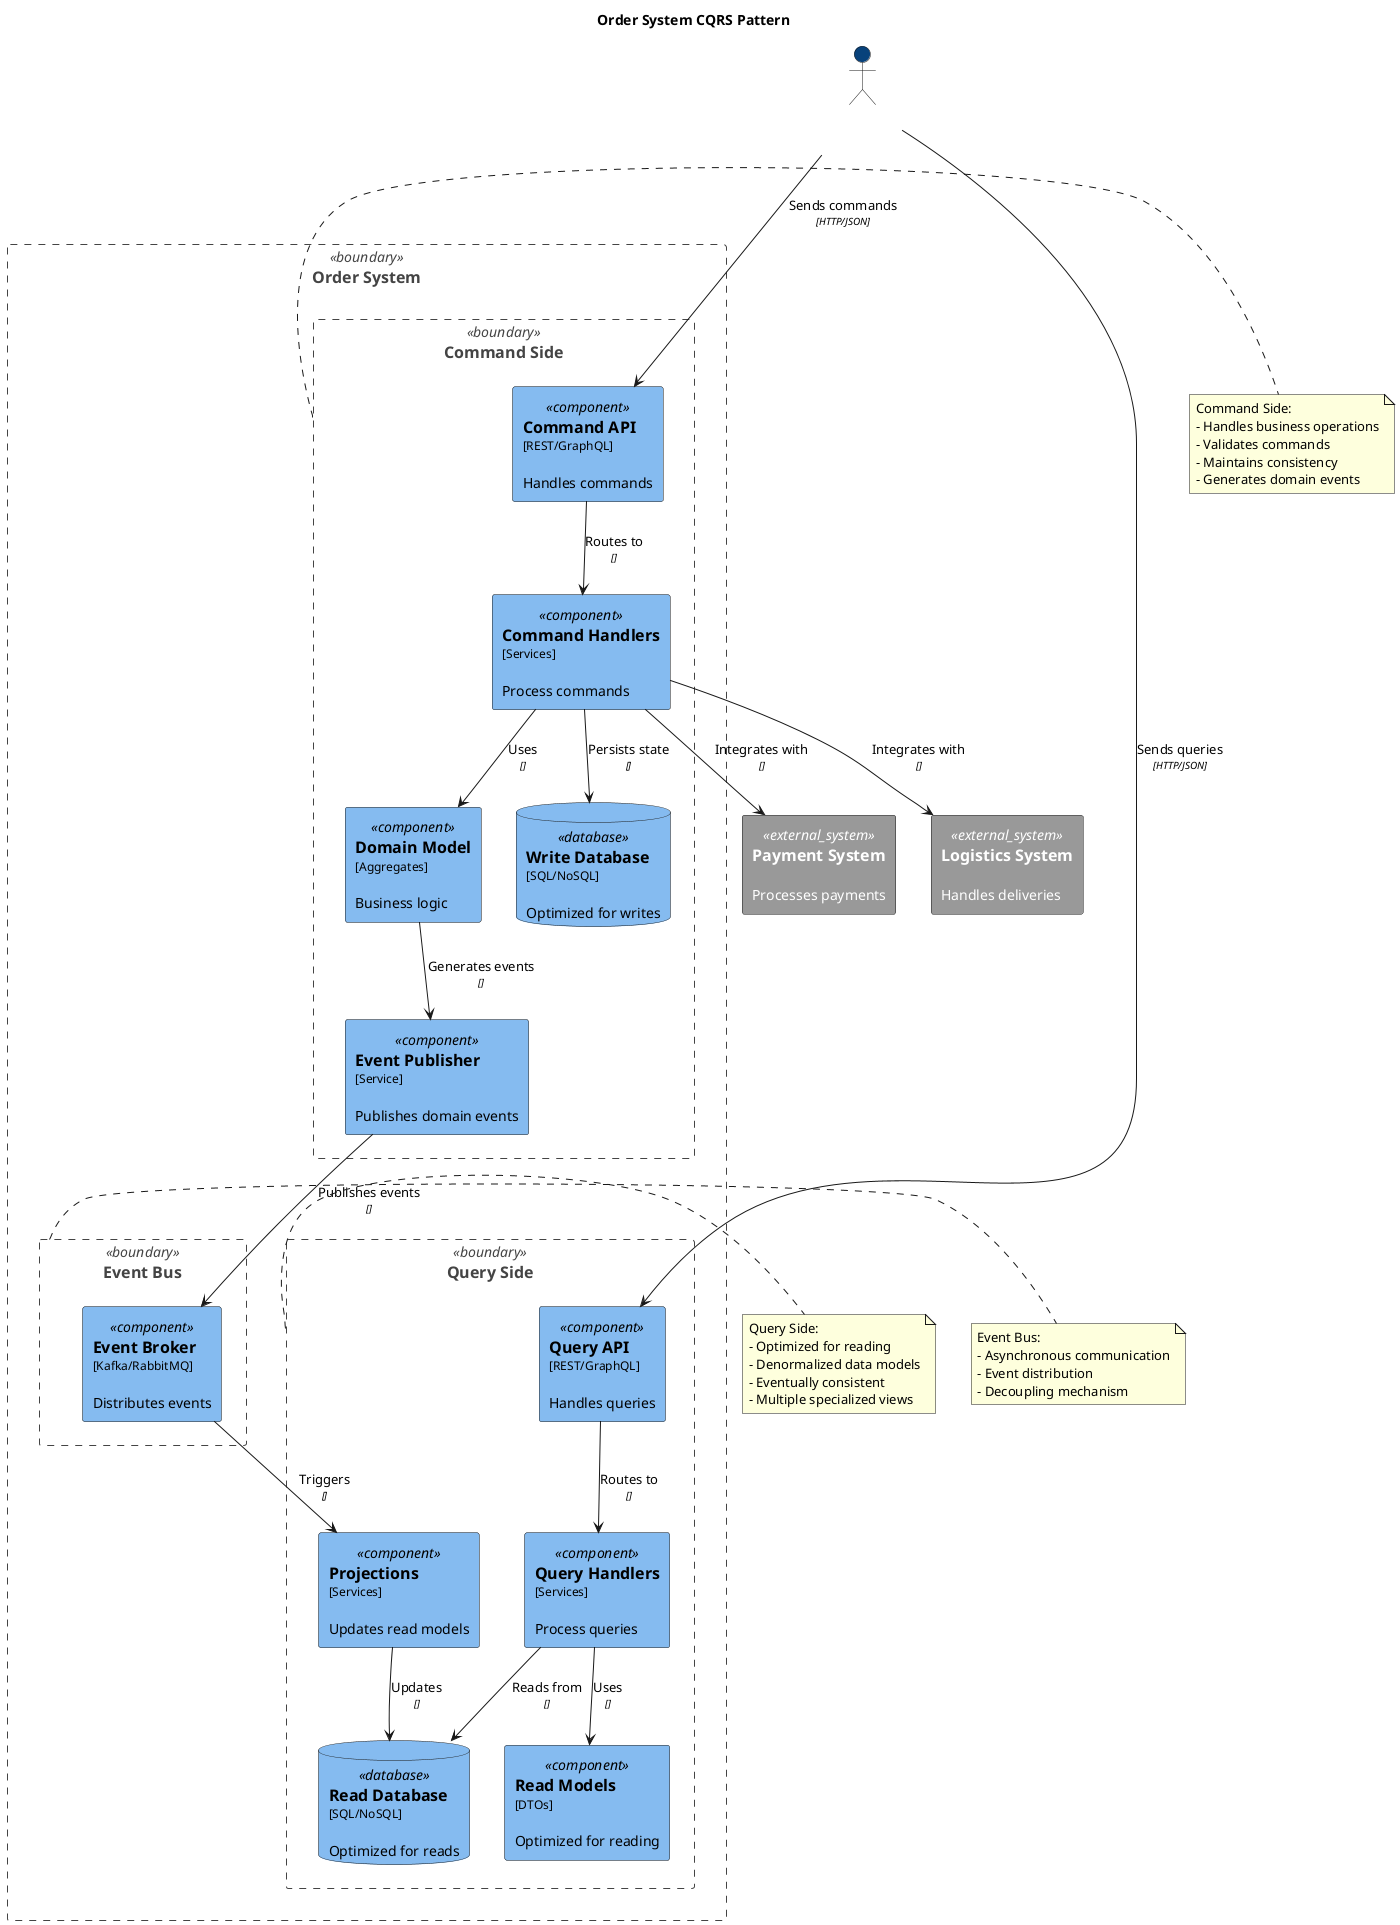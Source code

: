 @startuml CQRS Pattern Diagram

' C4 Model Definitions
!define LAYOUT_WITH_LEGEND
!define SHOW_PERSON_PORTRAIT

' C4 Element Styles
!define C4_COMPONENT_FONT_COLOR #000000
!define C4_COMPONENT_BG_COLOR #85BBF0
!define C4_CONTAINER_FONT_COLOR #000000
!define C4_CONTAINER_BG_COLOR #438DD5
!define C4_SYSTEM_FONT_COLOR #FFFFFF
!define C4_SYSTEM_BG_COLOR #1168BD
!define C4_PERSON_FONT_COLOR #FFFFFF
!define C4_PERSON_BG_COLOR #08427B
!define C4_BOUNDARY_COLOR #444444

' C4 Element Macros
!define Person(e_alias, e_label, e_descr) actor "==e_label\n\ne_descr" as e_alias
!define System_Boundary(e_alias, e_label) rectangle "==e_label" <<boundary>> as e_alias
!define Container_Boundary(e_alias, e_label) rectangle "==e_label" <<boundary>> as e_alias
!define Component(e_alias, e_label, e_techn, e_descr) rectangle "==e_label\n<size:12>[e_techn]</size>\n\ne_descr" <<component>> as e_alias
!define ComponentDb(e_alias, e_label, e_techn, e_descr) database "==e_label\n<size:12>[e_techn]</size>\n\ne_descr" <<database>> as e_alias
!define System_Ext(e_alias, e_label, e_descr) rectangle "==e_label\n\ne_descr" <<external_system>> as e_alias
!define Rel(e_from, e_to, e_label, e_techn) e_from --> e_to : "e_label\n//<size:10>[e_techn]</size>//"

' Styling
skinparam rectangle {
    FontColor<<component>> C4_COMPONENT_FONT_COLOR
    BackgroundColor<<component>> C4_COMPONENT_BG_COLOR
    FontColor<<boundary>> #444444
    BorderColor<<boundary>> C4_BOUNDARY_COLOR
    BorderStyle<<boundary>> dashed
    FontColor<<external_system>> C4_SYSTEM_FONT_COLOR
    BackgroundColor<<external_system>> #999999
}

skinparam database {
    BackgroundColor C4_COMPONENT_BG_COLOR
}

skinparam actor {
    BackgroundColor C4_PERSON_BG_COLOR
    FontColor C4_PERSON_FONT_COLOR
}

title Order System CQRS Pattern

Person(customer, "Customer", "System user")

System_Boundary(system, "Order System") {
    ' Command Side
    Container_Boundary(command_side, "Command Side") {
        Component(command_api, "Command API", "REST/GraphQL", "Handles commands")
        Component(command_handlers, "Command Handlers", "Services", "Process commands")
        Component(domain_model, "Domain Model", "Aggregates", "Business logic")
        Component(event_publisher, "Event Publisher", "Service", "Publishes domain events")
        
        ComponentDb(write_db, "Write Database", "SQL/NoSQL", "Optimized for writes")
    }
    
    ' Event Bus
    Container_Boundary(event_bus, "Event Bus") {
        Component(event_broker, "Event Broker", "Kafka/RabbitMQ", "Distributes events")
    }
    
    ' Query Side
    Container_Boundary(query_side, "Query Side") {
        Component(query_api, "Query API", "REST/GraphQL", "Handles queries")
        Component(query_handlers, "Query Handlers", "Services", "Process queries")
        Component(read_models, "Read Models", "DTOs", "Optimized for reading")
        Component(projections, "Projections", "Services", "Updates read models")
        
        ComponentDb(read_db, "Read Database", "SQL/NoSQL", "Optimized for reads")
    }
}

' External Systems
System_Ext(payment_system, "Payment System", "Processes payments")
System_Ext(logistics_system, "Logistics System", "Handles deliveries")

' Relationships - Command Side
Rel(customer, command_api, "Sends commands", "HTTP/JSON")
Rel(command_api, command_handlers, "Routes to", "")
Rel(command_handlers, domain_model, "Uses", "")
Rel(domain_model, event_publisher, "Generates events", "")
Rel(command_handlers, write_db, "Persists state", "")
Rel(event_publisher, event_broker, "Publishes events", "")

' Relationships - Query Side
Rel(customer, query_api, "Sends queries", "HTTP/JSON")
Rel(query_api, query_handlers, "Routes to", "")
Rel(query_handlers, read_models, "Uses", "")
Rel(query_handlers, read_db, "Reads from", "")
Rel(projections, read_db, "Updates", "")
Rel(event_broker, projections, "Triggers", "")

' External System Relationships
Rel(command_handlers, payment_system, "Integrates with", "")
Rel(command_handlers, logistics_system, "Integrates with", "")

' Notes
note right of command_side
  Command Side:
  - Handles business operations
  - Validates commands
  - Maintains consistency
  - Generates domain events
end note

note right of query_side
  Query Side:
  - Optimized for reading
  - Denormalized data models
  - Eventually consistent
  - Multiple specialized views
end note

note right of event_bus
  Event Bus:
  - Asynchronous communication
  - Event distribution
  - Decoupling mechanism
end note

@enduml